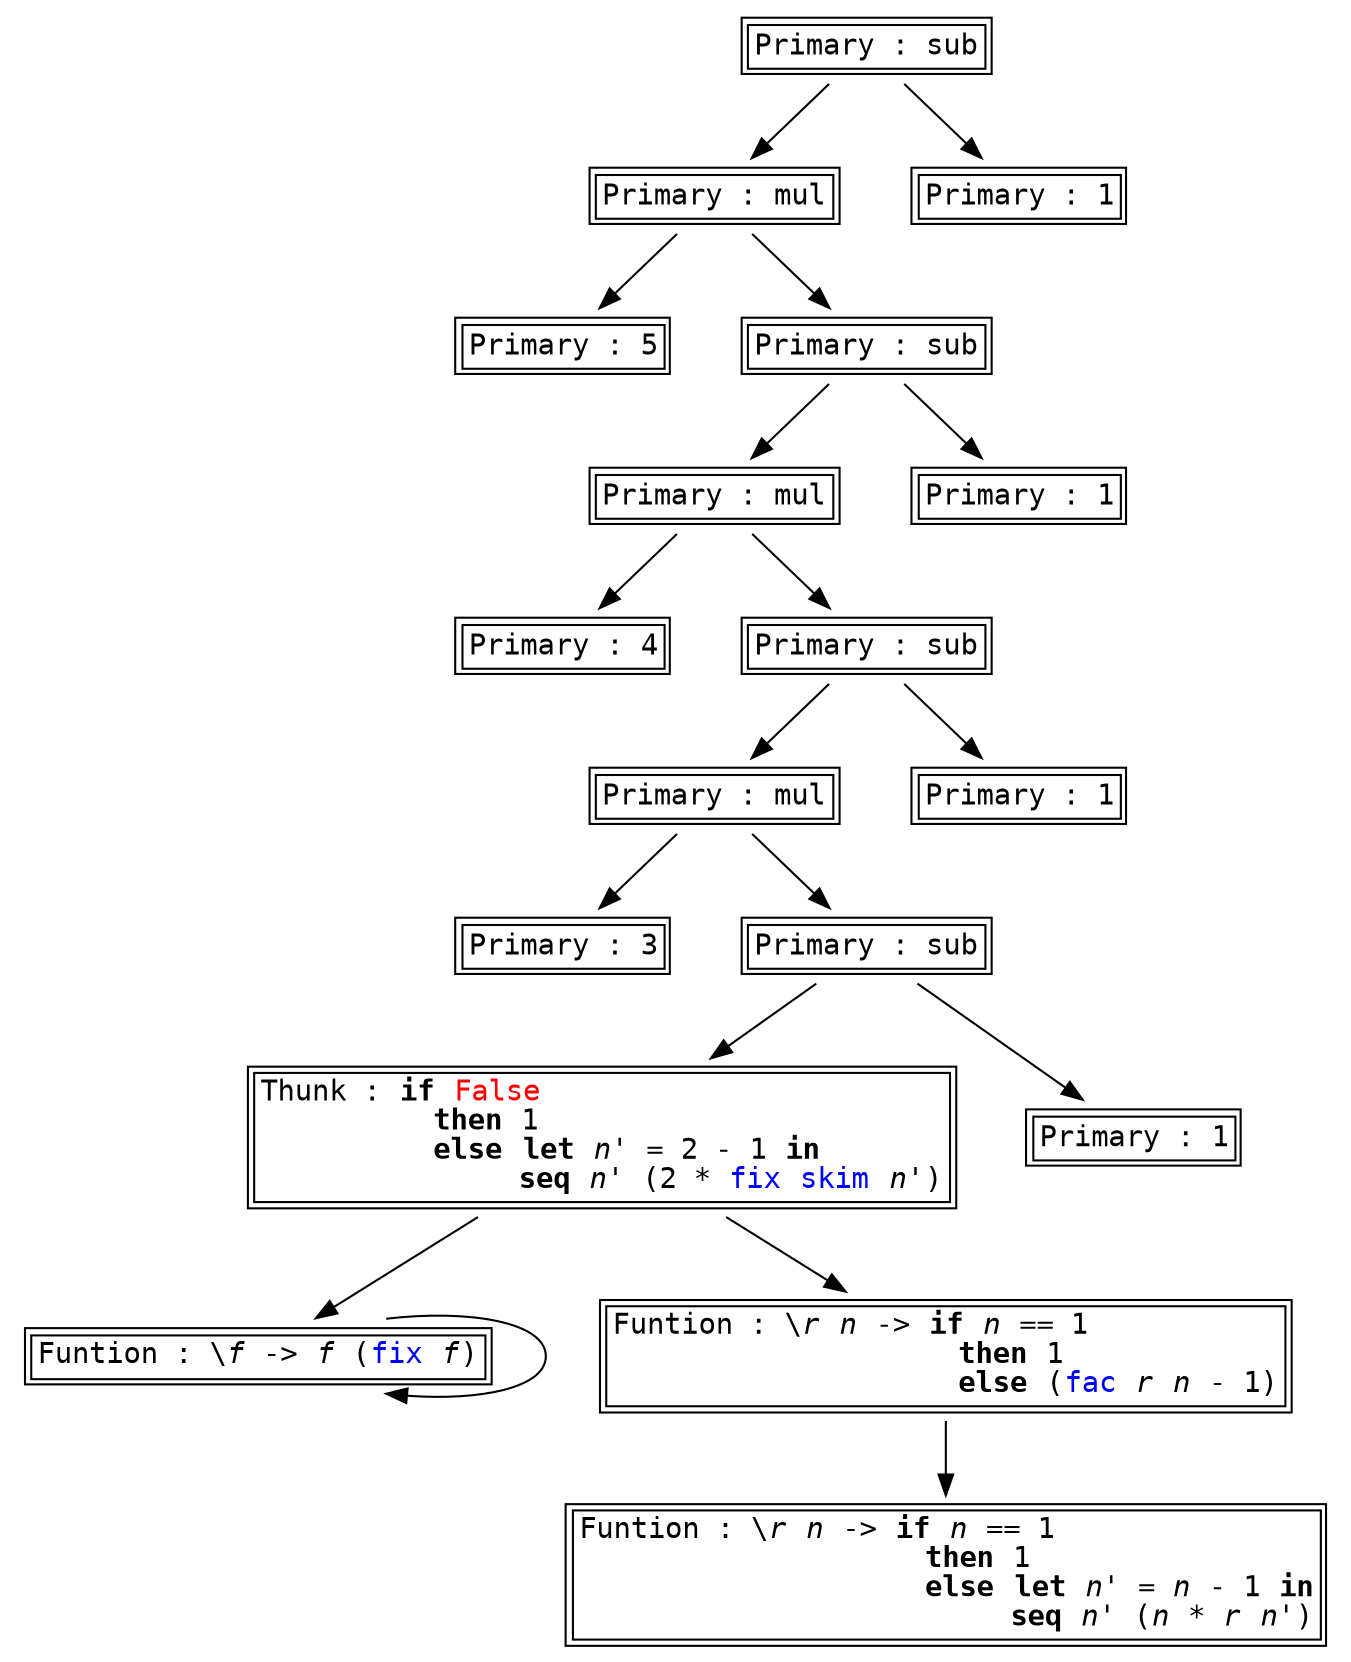 digraph G {
node [ fontname=monospace, shape=plaintext ];
s0[label=<<TABLE ALIGN="LEFT"><TR><TD BALIGN="LEFT" ALIGN="LEFT">Funtion&nbsp;:&nbsp;\<I>r</I>&nbsp;<I>n</I>&nbsp;-&gt;&nbsp;<B>if</B>&nbsp;<I>n</I>&nbsp;==&nbsp;1&nbsp;&nbsp;&nbsp;&nbsp;&nbsp;&nbsp;&nbsp;&nbsp;&nbsp;&nbsp;&nbsp;&nbsp;&nbsp;&nbsp;&nbsp;<BR />&nbsp;&nbsp;&nbsp;&nbsp;&nbsp;&nbsp;&nbsp;&nbsp;&nbsp;&nbsp;&nbsp;&nbsp;&nbsp;&nbsp;&nbsp;&nbsp;&nbsp;&nbsp;&nbsp;&nbsp;<B>then</B>&nbsp;1&nbsp;&nbsp;&nbsp;&nbsp;&nbsp;&nbsp;&nbsp;&nbsp;&nbsp;&nbsp;&nbsp;&nbsp;&nbsp;&nbsp;&nbsp;&nbsp;<BR />&nbsp;&nbsp;&nbsp;&nbsp;&nbsp;&nbsp;&nbsp;&nbsp;&nbsp;&nbsp;&nbsp;&nbsp;&nbsp;&nbsp;&nbsp;&nbsp;&nbsp;&nbsp;&nbsp;&nbsp;<B>else</B>&nbsp;<B>let</B>&nbsp;<I>n'</I>&nbsp;=&nbsp;<I>n</I>&nbsp;-&nbsp;1&nbsp;<B>in</B><BR />&nbsp;&nbsp;&nbsp;&nbsp;&nbsp;&nbsp;&nbsp;&nbsp;&nbsp;&nbsp;&nbsp;&nbsp;&nbsp;&nbsp;&nbsp;&nbsp;&nbsp;&nbsp;&nbsp;&nbsp;&nbsp;&nbsp;&nbsp;&nbsp;&nbsp;<B>seq</B>&nbsp;<I>n'</I>&nbsp;(<I>n</I>&nbsp;*&nbsp;<I>r</I>&nbsp;<I>n'</I>)<BR /></TD></TR></TABLE>>];
s0;
s1[label=<<TABLE ALIGN="LEFT"><TR><TD BALIGN="LEFT" ALIGN="LEFT">Funtion&nbsp;:&nbsp;\<I>f</I>&nbsp;-&gt;&nbsp;<I>f</I>&nbsp;(<FONT COLOR="blue">fix</FONT>&nbsp;<I>f</I>)<BR /></TD></TR></TABLE>>];
s1 -> s1;
s2[label=<<TABLE ALIGN="LEFT"><TR><TD BALIGN="LEFT" ALIGN="LEFT">Primary&nbsp;:&nbsp;sub<BR /></TD></TR></TABLE>>];
s2 -> s3, s16;
s3[label=<<TABLE ALIGN="LEFT"><TR><TD BALIGN="LEFT" ALIGN="LEFT">Primary&nbsp;:&nbsp;mul<BR /></TD></TR></TABLE>>];
s3 -> s4, s5;
s4[label=<<TABLE ALIGN="LEFT"><TR><TD BALIGN="LEFT" ALIGN="LEFT">Primary&nbsp;:&nbsp;5<BR /></TD></TR></TABLE>>];
s4;
s5[label=<<TABLE ALIGN="LEFT"><TR><TD BALIGN="LEFT" ALIGN="LEFT">Primary&nbsp;:&nbsp;sub<BR /></TD></TR></TABLE>>];
s5 -> s6, s15;
s6[label=<<TABLE ALIGN="LEFT"><TR><TD BALIGN="LEFT" ALIGN="LEFT">Primary&nbsp;:&nbsp;mul<BR /></TD></TR></TABLE>>];
s6 -> s7, s8;
s7[label=<<TABLE ALIGN="LEFT"><TR><TD BALIGN="LEFT" ALIGN="LEFT">Primary&nbsp;:&nbsp;4<BR /></TD></TR></TABLE>>];
s7;
s8[label=<<TABLE ALIGN="LEFT"><TR><TD BALIGN="LEFT" ALIGN="LEFT">Primary&nbsp;:&nbsp;sub<BR /></TD></TR></TABLE>>];
s8 -> s9, s14;
s9[label=<<TABLE ALIGN="LEFT"><TR><TD BALIGN="LEFT" ALIGN="LEFT">Primary&nbsp;:&nbsp;mul<BR /></TD></TR></TABLE>>];
s9 -> s10, s11;
s10[label=<<TABLE ALIGN="LEFT"><TR><TD BALIGN="LEFT" ALIGN="LEFT">Primary&nbsp;:&nbsp;3<BR /></TD></TR></TABLE>>];
s10;
s11[label=<<TABLE ALIGN="LEFT"><TR><TD BALIGN="LEFT" ALIGN="LEFT">Primary&nbsp;:&nbsp;sub<BR /></TD></TR></TABLE>>];
s11 -> s12, s13;
s12[label=<<TABLE ALIGN="LEFT"><TR><TD BALIGN="LEFT" ALIGN="LEFT">Thunk&nbsp;:&nbsp;<B>if</B>&nbsp;<FONT COLOR="red">False</FONT>&nbsp;&nbsp;&nbsp;&nbsp;&nbsp;&nbsp;&nbsp;&nbsp;&nbsp;&nbsp;&nbsp;&nbsp;&nbsp;&nbsp;&nbsp;&nbsp;&nbsp;&nbsp;&nbsp;&nbsp;&nbsp;&nbsp;&nbsp;<BR />&nbsp;&nbsp;&nbsp;&nbsp;&nbsp;&nbsp;&nbsp;&nbsp;&nbsp;&nbsp;<B>then</B>&nbsp;1&nbsp;&nbsp;&nbsp;&nbsp;&nbsp;&nbsp;&nbsp;&nbsp;&nbsp;&nbsp;&nbsp;&nbsp;&nbsp;&nbsp;&nbsp;&nbsp;&nbsp;&nbsp;&nbsp;&nbsp;&nbsp;&nbsp;&nbsp;<BR />&nbsp;&nbsp;&nbsp;&nbsp;&nbsp;&nbsp;&nbsp;&nbsp;&nbsp;&nbsp;<B>else</B>&nbsp;<B>let</B>&nbsp;<I>n'</I>&nbsp;=&nbsp;2&nbsp;-&nbsp;1&nbsp;<B>in</B>&nbsp;&nbsp;&nbsp;&nbsp;&nbsp;&nbsp;&nbsp;<BR />&nbsp;&nbsp;&nbsp;&nbsp;&nbsp;&nbsp;&nbsp;&nbsp;&nbsp;&nbsp;&nbsp;&nbsp;&nbsp;&nbsp;&nbsp;<B>seq</B>&nbsp;<I>n'</I>&nbsp;(2&nbsp;*&nbsp;<FONT COLOR="blue">fix</FONT>&nbsp;<FONT COLOR="blue">skim</FONT>&nbsp;<I>n'</I>)<BR /></TD></TR></TABLE>>];
s12 -> s1, s17;
s13[label=<<TABLE ALIGN="LEFT"><TR><TD BALIGN="LEFT" ALIGN="LEFT">Primary&nbsp;:&nbsp;1<BR /></TD></TR></TABLE>>];
s13;
s14[label=<<TABLE ALIGN="LEFT"><TR><TD BALIGN="LEFT" ALIGN="LEFT">Primary&nbsp;:&nbsp;1<BR /></TD></TR></TABLE>>];
s14;
s15[label=<<TABLE ALIGN="LEFT"><TR><TD BALIGN="LEFT" ALIGN="LEFT">Primary&nbsp;:&nbsp;1<BR /></TD></TR></TABLE>>];
s15;
s16[label=<<TABLE ALIGN="LEFT"><TR><TD BALIGN="LEFT" ALIGN="LEFT">Primary&nbsp;:&nbsp;1<BR /></TD></TR></TABLE>>];
s16;
s17[label=<<TABLE ALIGN="LEFT"><TR><TD BALIGN="LEFT" ALIGN="LEFT">Funtion&nbsp;:&nbsp;\<I>r</I>&nbsp;<I>n</I>&nbsp;-&gt;&nbsp;<B>if</B>&nbsp;<I>n</I>&nbsp;==&nbsp;1&nbsp;&nbsp;&nbsp;&nbsp;&nbsp;&nbsp;&nbsp;&nbsp;&nbsp;&nbsp;&nbsp;<BR />&nbsp;&nbsp;&nbsp;&nbsp;&nbsp;&nbsp;&nbsp;&nbsp;&nbsp;&nbsp;&nbsp;&nbsp;&nbsp;&nbsp;&nbsp;&nbsp;&nbsp;&nbsp;&nbsp;&nbsp;<B>then</B>&nbsp;1&nbsp;&nbsp;&nbsp;&nbsp;&nbsp;&nbsp;&nbsp;&nbsp;&nbsp;&nbsp;&nbsp;&nbsp;<BR />&nbsp;&nbsp;&nbsp;&nbsp;&nbsp;&nbsp;&nbsp;&nbsp;&nbsp;&nbsp;&nbsp;&nbsp;&nbsp;&nbsp;&nbsp;&nbsp;&nbsp;&nbsp;&nbsp;&nbsp;<B>else</B>&nbsp;(<FONT COLOR="blue">fac</FONT>&nbsp;<I>r</I>&nbsp;<I>n</I>&nbsp;-&nbsp;1)<BR /></TD></TR></TABLE>>];
s17 -> s0;
}